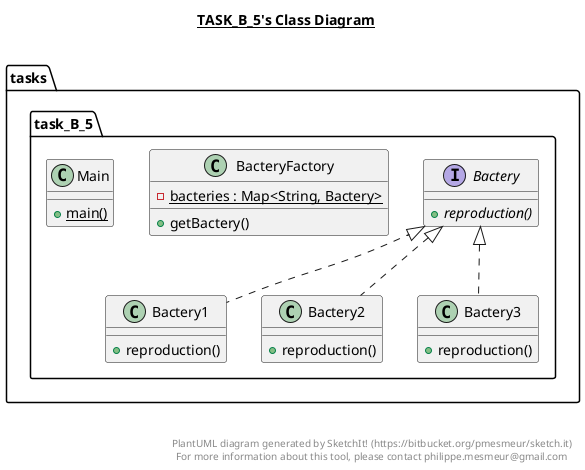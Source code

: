 @startuml

title __TASK_B_5's Class Diagram__\n

  namespace tasks.task_B_5 {
    interface tasks.task_B_5.Bactery {
        {abstract} + reproduction()
    }
  }
  

  namespace tasks.task_B_5 {
    class tasks.task_B_5.Bactery1 {
        + reproduction()
    }
  }
  

  namespace tasks.task_B_5 {
    class tasks.task_B_5.Bactery2 {
        + reproduction()
    }
  }
  

  namespace tasks.task_B_5 {
    class tasks.task_B_5.Bactery3 {
        + reproduction()
    }
  }
  

  namespace tasks.task_B_5 {
    class tasks.task_B_5.BacteryFactory {
        {static} - bacteries : Map<String, Bactery>
        + getBactery()
    }
  }
  

  namespace tasks.task_B_5 {
    class tasks.task_B_5.Main {
        {static} + main()
    }
  }
  

  tasks.task_B_5.Bactery1 .up.|> tasks.task_B_5.Bactery
  tasks.task_B_5.Bactery2 .up.|> tasks.task_B_5.Bactery
  tasks.task_B_5.Bactery3 .up.|> tasks.task_B_5.Bactery


right footer


PlantUML diagram generated by SketchIt! (https://bitbucket.org/pmesmeur/sketch.it)
For more information about this tool, please contact philippe.mesmeur@gmail.com
endfooter

@enduml
